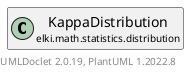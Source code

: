 @startuml
    remove .*\.(Instance|Par|Parameterizer|Factory)$
    set namespaceSeparator none
    hide empty fields
    hide empty methods

    class "<size:14>KappaDistribution.Par\n<size:10>elki.math.statistics.distribution" as elki.math.statistics.distribution.KappaDistribution.Par [[KappaDistribution.Par.html]] {
        {static} +SHAPE1_ID: OptionID
        {static} +SHAPE2_ID: OptionID
        ~location: double
        ~scale: double
        ~shape1: double
        ~shape2: double
        +configure(Parameterization): void
        +make(): KappaDistribution
    }

    interface "<size:14>Distribution.Parameterizer\n<size:10>elki.math.statistics.distribution" as elki.math.statistics.distribution.Distribution.Parameterizer [[Distribution.Parameterizer.html]]
    class "<size:14>KappaDistribution\n<size:10>elki.math.statistics.distribution" as elki.math.statistics.distribution.KappaDistribution [[KappaDistribution.html]]

    elki.math.statistics.distribution.Distribution.Parameterizer <|.. elki.math.statistics.distribution.KappaDistribution.Par
    elki.math.statistics.distribution.KappaDistribution +-- elki.math.statistics.distribution.KappaDistribution.Par

    center footer UMLDoclet 2.0.19, PlantUML 1.2022.8
@enduml
